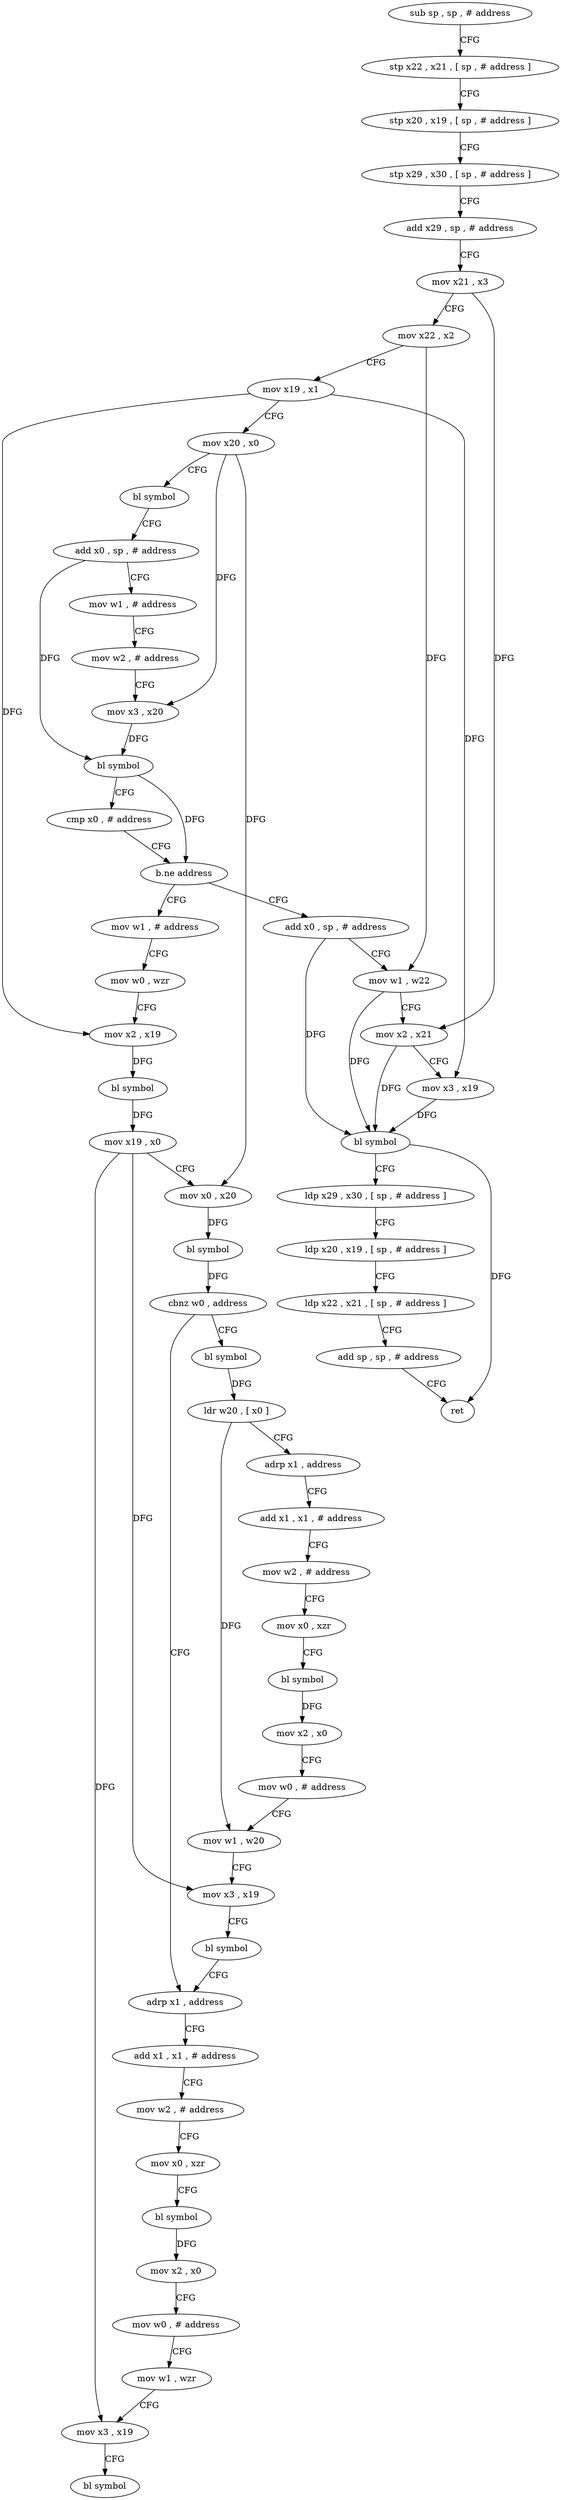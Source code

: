 digraph "func" {
"4212660" [label = "sub sp , sp , # address" ]
"4212664" [label = "stp x22 , x21 , [ sp , # address ]" ]
"4212668" [label = "stp x20 , x19 , [ sp , # address ]" ]
"4212672" [label = "stp x29 , x30 , [ sp , # address ]" ]
"4212676" [label = "add x29 , sp , # address" ]
"4212680" [label = "mov x21 , x3" ]
"4212684" [label = "mov x22 , x2" ]
"4212688" [label = "mov x19 , x1" ]
"4212692" [label = "mov x20 , x0" ]
"4212696" [label = "bl symbol" ]
"4212700" [label = "add x0 , sp , # address" ]
"4212704" [label = "mov w1 , # address" ]
"4212708" [label = "mov w2 , # address" ]
"4212712" [label = "mov x3 , x20" ]
"4212716" [label = "bl symbol" ]
"4212720" [label = "cmp x0 , # address" ]
"4212724" [label = "b.ne address" ]
"4212768" [label = "mov w1 , # address" ]
"4212728" [label = "add x0 , sp , # address" ]
"4212772" [label = "mov w0 , wzr" ]
"4212776" [label = "mov x2 , x19" ]
"4212780" [label = "bl symbol" ]
"4212784" [label = "mov x19 , x0" ]
"4212788" [label = "mov x0 , x20" ]
"4212792" [label = "bl symbol" ]
"4212796" [label = "cbnz w0 , address" ]
"4212848" [label = "adrp x1 , address" ]
"4212800" [label = "bl symbol" ]
"4212732" [label = "mov w1 , w22" ]
"4212736" [label = "mov x2 , x21" ]
"4212740" [label = "mov x3 , x19" ]
"4212744" [label = "bl symbol" ]
"4212748" [label = "ldp x29 , x30 , [ sp , # address ]" ]
"4212752" [label = "ldp x20 , x19 , [ sp , # address ]" ]
"4212756" [label = "ldp x22 , x21 , [ sp , # address ]" ]
"4212760" [label = "add sp , sp , # address" ]
"4212764" [label = "ret" ]
"4212852" [label = "add x1 , x1 , # address" ]
"4212856" [label = "mov w2 , # address" ]
"4212860" [label = "mov x0 , xzr" ]
"4212864" [label = "bl symbol" ]
"4212868" [label = "mov x2 , x0" ]
"4212872" [label = "mov w0 , # address" ]
"4212876" [label = "mov w1 , wzr" ]
"4212880" [label = "mov x3 , x19" ]
"4212884" [label = "bl symbol" ]
"4212804" [label = "ldr w20 , [ x0 ]" ]
"4212808" [label = "adrp x1 , address" ]
"4212812" [label = "add x1 , x1 , # address" ]
"4212816" [label = "mov w2 , # address" ]
"4212820" [label = "mov x0 , xzr" ]
"4212824" [label = "bl symbol" ]
"4212828" [label = "mov x2 , x0" ]
"4212832" [label = "mov w0 , # address" ]
"4212836" [label = "mov w1 , w20" ]
"4212840" [label = "mov x3 , x19" ]
"4212844" [label = "bl symbol" ]
"4212660" -> "4212664" [ label = "CFG" ]
"4212664" -> "4212668" [ label = "CFG" ]
"4212668" -> "4212672" [ label = "CFG" ]
"4212672" -> "4212676" [ label = "CFG" ]
"4212676" -> "4212680" [ label = "CFG" ]
"4212680" -> "4212684" [ label = "CFG" ]
"4212680" -> "4212736" [ label = "DFG" ]
"4212684" -> "4212688" [ label = "CFG" ]
"4212684" -> "4212732" [ label = "DFG" ]
"4212688" -> "4212692" [ label = "CFG" ]
"4212688" -> "4212776" [ label = "DFG" ]
"4212688" -> "4212740" [ label = "DFG" ]
"4212692" -> "4212696" [ label = "CFG" ]
"4212692" -> "4212712" [ label = "DFG" ]
"4212692" -> "4212788" [ label = "DFG" ]
"4212696" -> "4212700" [ label = "CFG" ]
"4212700" -> "4212704" [ label = "CFG" ]
"4212700" -> "4212716" [ label = "DFG" ]
"4212704" -> "4212708" [ label = "CFG" ]
"4212708" -> "4212712" [ label = "CFG" ]
"4212712" -> "4212716" [ label = "DFG" ]
"4212716" -> "4212720" [ label = "CFG" ]
"4212716" -> "4212724" [ label = "DFG" ]
"4212720" -> "4212724" [ label = "CFG" ]
"4212724" -> "4212768" [ label = "CFG" ]
"4212724" -> "4212728" [ label = "CFG" ]
"4212768" -> "4212772" [ label = "CFG" ]
"4212728" -> "4212732" [ label = "CFG" ]
"4212728" -> "4212744" [ label = "DFG" ]
"4212772" -> "4212776" [ label = "CFG" ]
"4212776" -> "4212780" [ label = "DFG" ]
"4212780" -> "4212784" [ label = "DFG" ]
"4212784" -> "4212788" [ label = "CFG" ]
"4212784" -> "4212880" [ label = "DFG" ]
"4212784" -> "4212840" [ label = "DFG" ]
"4212788" -> "4212792" [ label = "DFG" ]
"4212792" -> "4212796" [ label = "DFG" ]
"4212796" -> "4212848" [ label = "CFG" ]
"4212796" -> "4212800" [ label = "CFG" ]
"4212848" -> "4212852" [ label = "CFG" ]
"4212800" -> "4212804" [ label = "DFG" ]
"4212732" -> "4212736" [ label = "CFG" ]
"4212732" -> "4212744" [ label = "DFG" ]
"4212736" -> "4212740" [ label = "CFG" ]
"4212736" -> "4212744" [ label = "DFG" ]
"4212740" -> "4212744" [ label = "DFG" ]
"4212744" -> "4212748" [ label = "CFG" ]
"4212744" -> "4212764" [ label = "DFG" ]
"4212748" -> "4212752" [ label = "CFG" ]
"4212752" -> "4212756" [ label = "CFG" ]
"4212756" -> "4212760" [ label = "CFG" ]
"4212760" -> "4212764" [ label = "CFG" ]
"4212852" -> "4212856" [ label = "CFG" ]
"4212856" -> "4212860" [ label = "CFG" ]
"4212860" -> "4212864" [ label = "CFG" ]
"4212864" -> "4212868" [ label = "DFG" ]
"4212868" -> "4212872" [ label = "CFG" ]
"4212872" -> "4212876" [ label = "CFG" ]
"4212876" -> "4212880" [ label = "CFG" ]
"4212880" -> "4212884" [ label = "CFG" ]
"4212804" -> "4212808" [ label = "CFG" ]
"4212804" -> "4212836" [ label = "DFG" ]
"4212808" -> "4212812" [ label = "CFG" ]
"4212812" -> "4212816" [ label = "CFG" ]
"4212816" -> "4212820" [ label = "CFG" ]
"4212820" -> "4212824" [ label = "CFG" ]
"4212824" -> "4212828" [ label = "DFG" ]
"4212828" -> "4212832" [ label = "CFG" ]
"4212832" -> "4212836" [ label = "CFG" ]
"4212836" -> "4212840" [ label = "CFG" ]
"4212840" -> "4212844" [ label = "CFG" ]
"4212844" -> "4212848" [ label = "CFG" ]
}
